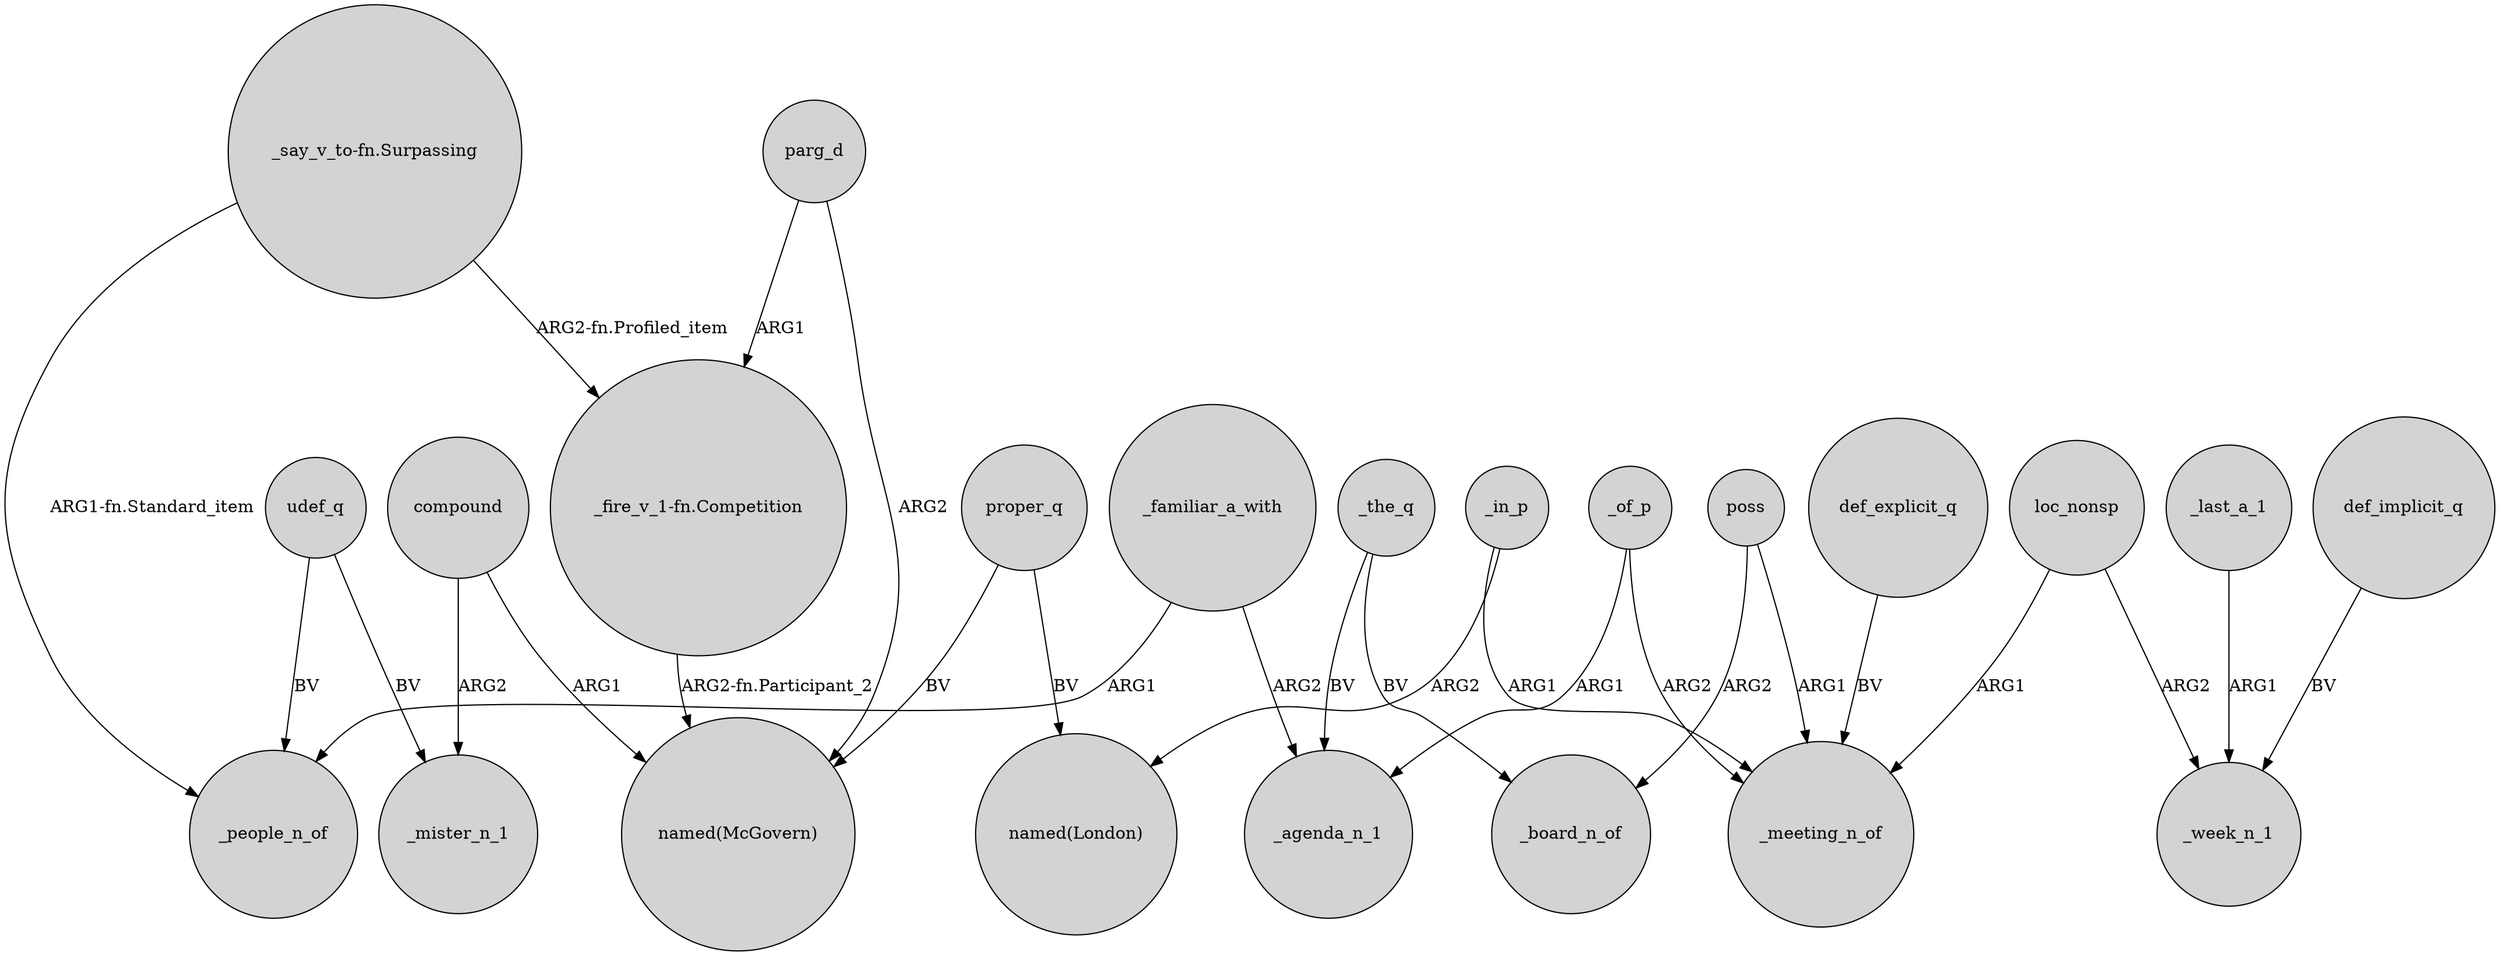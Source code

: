 digraph {
	node [shape=circle style=filled]
	udef_q -> _people_n_of [label=BV]
	compound -> _mister_n_1 [label=ARG2]
	"_say_v_to-fn.Surpassing" -> _people_n_of [label="ARG1-fn.Standard_item"]
	_in_p -> "named(London)" [label=ARG2]
	poss -> _meeting_n_of [label=ARG1]
	proper_q -> "named(McGovern)" [label=BV]
	loc_nonsp -> _meeting_n_of [label=ARG1]
	loc_nonsp -> _week_n_1 [label=ARG2]
	udef_q -> _mister_n_1 [label=BV]
	_the_q -> _board_n_of [label=BV]
	compound -> "named(McGovern)" [label=ARG1]
	_of_p -> _agenda_n_1 [label=ARG1]
	"_fire_v_1-fn.Competition" -> "named(McGovern)" [label="ARG2-fn.Participant_2"]
	_last_a_1 -> _week_n_1 [label=ARG1]
	parg_d -> "named(McGovern)" [label=ARG2]
	def_implicit_q -> _week_n_1 [label=BV]
	_in_p -> _meeting_n_of [label=ARG1]
	poss -> _board_n_of [label=ARG2]
	_the_q -> _agenda_n_1 [label=BV]
	parg_d -> "_fire_v_1-fn.Competition" [label=ARG1]
	proper_q -> "named(London)" [label=BV]
	_familiar_a_with -> _agenda_n_1 [label=ARG2]
	_familiar_a_with -> _people_n_of [label=ARG1]
	_of_p -> _meeting_n_of [label=ARG2]
	"_say_v_to-fn.Surpassing" -> "_fire_v_1-fn.Competition" [label="ARG2-fn.Profiled_item"]
	def_explicit_q -> _meeting_n_of [label=BV]
}
